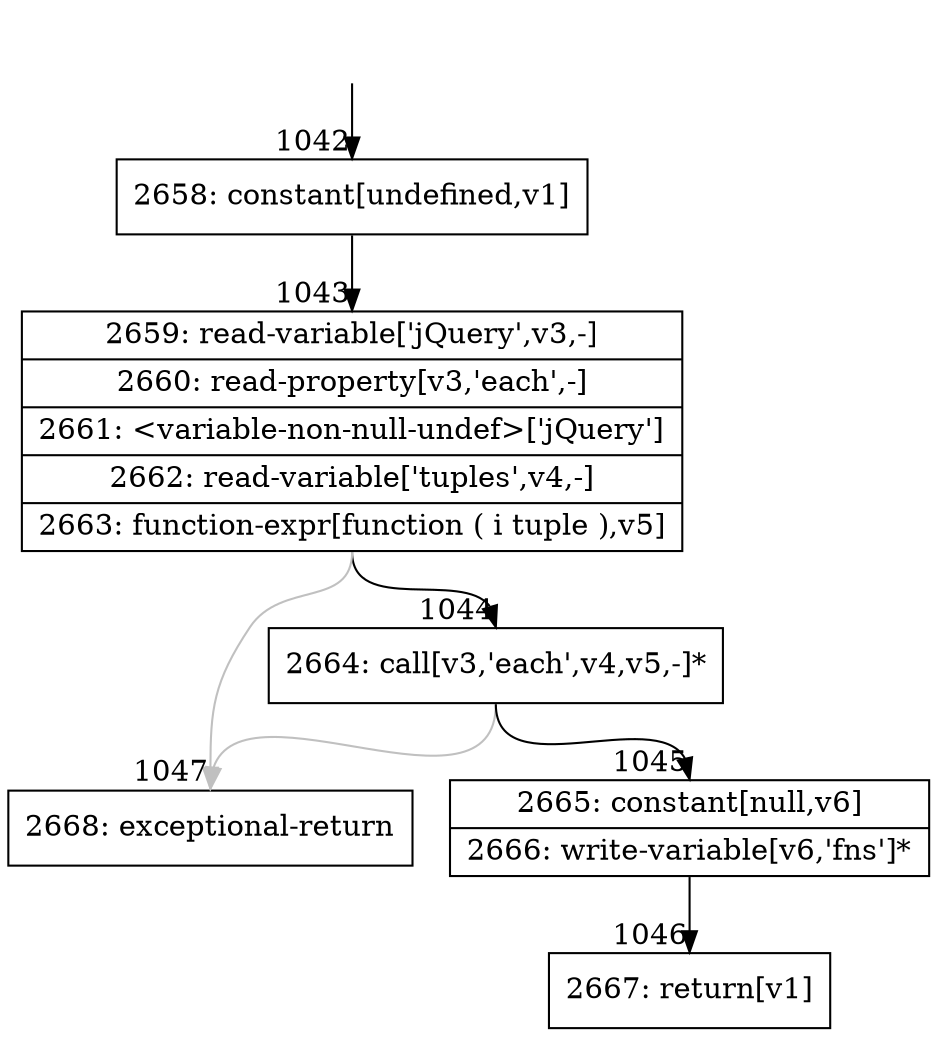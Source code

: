 digraph {
rankdir="TD"
BB_entry80[shape=none,label=""];
BB_entry80 -> BB1042 [tailport=s, headport=n, headlabel="    1042"]
BB1042 [shape=record label="{2658: constant[undefined,v1]}" ] 
BB1042 -> BB1043 [tailport=s, headport=n, headlabel="      1043"]
BB1043 [shape=record label="{2659: read-variable['jQuery',v3,-]|2660: read-property[v3,'each',-]|2661: \<variable-non-null-undef\>['jQuery']|2662: read-variable['tuples',v4,-]|2663: function-expr[function ( i tuple ),v5]}" ] 
BB1043 -> BB1044 [tailport=s, headport=n, headlabel="      1044"]
BB1043 -> BB1047 [tailport=s, headport=n, color=gray, headlabel="      1047"]
BB1044 [shape=record label="{2664: call[v3,'each',v4,v5,-]*}" ] 
BB1044 -> BB1045 [tailport=s, headport=n, headlabel="      1045"]
BB1044 -> BB1047 [tailport=s, headport=n, color=gray]
BB1045 [shape=record label="{2665: constant[null,v6]|2666: write-variable[v6,'fns']*}" ] 
BB1045 -> BB1046 [tailport=s, headport=n, headlabel="      1046"]
BB1046 [shape=record label="{2667: return[v1]}" ] 
BB1047 [shape=record label="{2668: exceptional-return}" ] 
}
